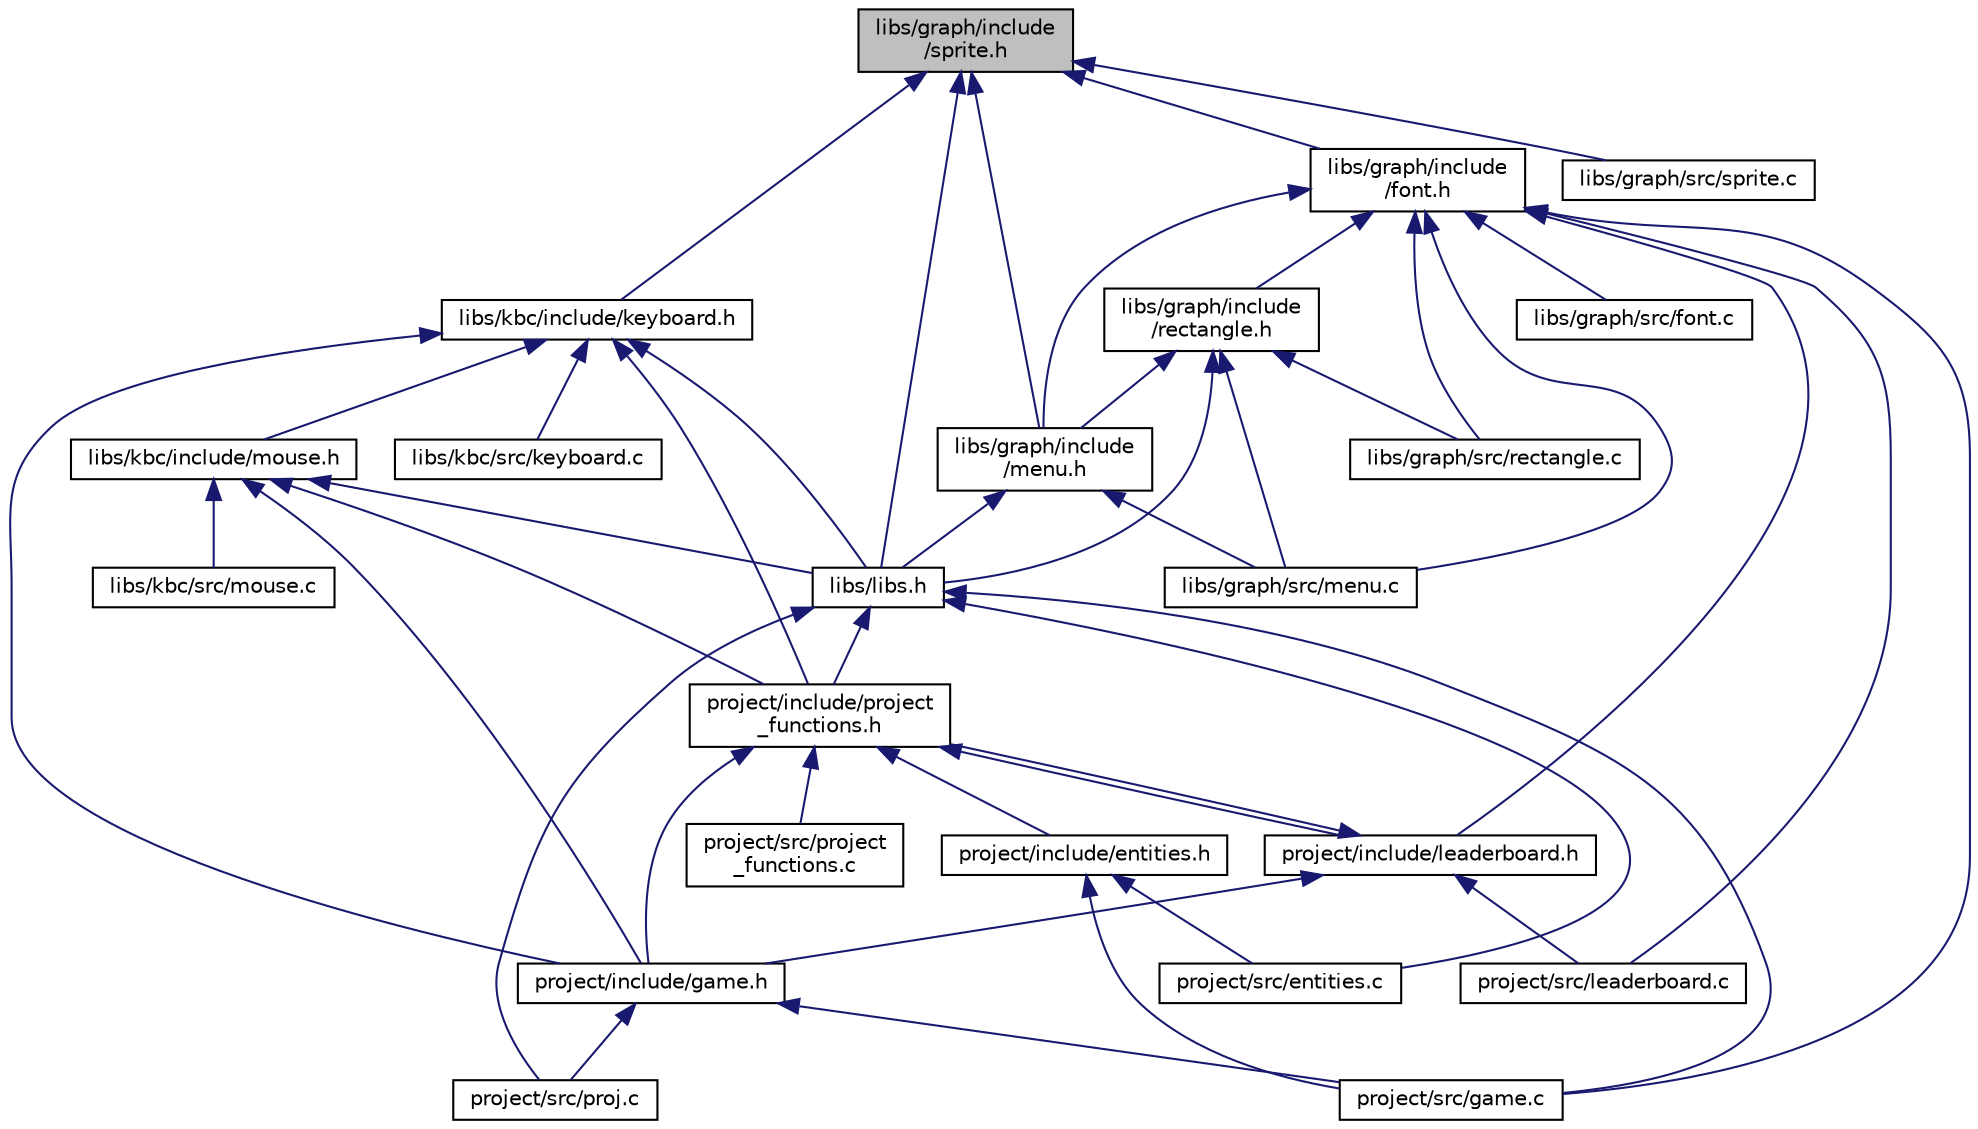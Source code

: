 digraph "libs/graph/include/sprite.h"
{
 // LATEX_PDF_SIZE
  edge [fontname="Helvetica",fontsize="10",labelfontname="Helvetica",labelfontsize="10"];
  node [fontname="Helvetica",fontsize="10",shape=record];
  Node1 [label="libs/graph/include\l/sprite.h",height=0.2,width=0.4,color="black", fillcolor="grey75", style="filled", fontcolor="black",tooltip=" "];
  Node1 -> Node2 [dir="back",color="midnightblue",fontsize="10",style="solid",fontname="Helvetica"];
  Node2 [label="libs/graph/include\l/font.h",height=0.2,width=0.4,color="black", fillcolor="white", style="filled",URL="$font_8h.html",tooltip=" "];
  Node2 -> Node3 [dir="back",color="midnightblue",fontsize="10",style="solid",fontname="Helvetica"];
  Node3 [label="libs/graph/include\l/menu.h",height=0.2,width=0.4,color="black", fillcolor="white", style="filled",URL="$menu_8h.html",tooltip=" "];
  Node3 -> Node4 [dir="back",color="midnightblue",fontsize="10",style="solid",fontname="Helvetica"];
  Node4 [label="libs/graph/src/menu.c",height=0.2,width=0.4,color="black", fillcolor="white", style="filled",URL="$menu_8c.html",tooltip=" "];
  Node3 -> Node5 [dir="back",color="midnightblue",fontsize="10",style="solid",fontname="Helvetica"];
  Node5 [label="libs/libs.h",height=0.2,width=0.4,color="black", fillcolor="white", style="filled",URL="$libs_8h.html",tooltip=" "];
  Node5 -> Node6 [dir="back",color="midnightblue",fontsize="10",style="solid",fontname="Helvetica"];
  Node6 [label="project/include/project\l_functions.h",height=0.2,width=0.4,color="black", fillcolor="white", style="filled",URL="$project__functions_8h.html",tooltip=" "];
  Node6 -> Node7 [dir="back",color="midnightblue",fontsize="10",style="solid",fontname="Helvetica"];
  Node7 [label="project/include/entities.h",height=0.2,width=0.4,color="black", fillcolor="white", style="filled",URL="$entities_8h.html",tooltip=" "];
  Node7 -> Node8 [dir="back",color="midnightblue",fontsize="10",style="solid",fontname="Helvetica"];
  Node8 [label="project/src/entities.c",height=0.2,width=0.4,color="black", fillcolor="white", style="filled",URL="$entities_8c.html",tooltip=" "];
  Node7 -> Node9 [dir="back",color="midnightblue",fontsize="10",style="solid",fontname="Helvetica"];
  Node9 [label="project/src/game.c",height=0.2,width=0.4,color="black", fillcolor="white", style="filled",URL="$game_8c.html",tooltip=" "];
  Node6 -> Node10 [dir="back",color="midnightblue",fontsize="10",style="solid",fontname="Helvetica"];
  Node10 [label="project/include/game.h",height=0.2,width=0.4,color="black", fillcolor="white", style="filled",URL="$game_8h.html",tooltip=" "];
  Node10 -> Node9 [dir="back",color="midnightblue",fontsize="10",style="solid",fontname="Helvetica"];
  Node10 -> Node11 [dir="back",color="midnightblue",fontsize="10",style="solid",fontname="Helvetica"];
  Node11 [label="project/src/proj.c",height=0.2,width=0.4,color="black", fillcolor="white", style="filled",URL="$proj_8c.html",tooltip=" "];
  Node6 -> Node12 [dir="back",color="midnightblue",fontsize="10",style="solid",fontname="Helvetica"];
  Node12 [label="project/include/leaderboard.h",height=0.2,width=0.4,color="black", fillcolor="white", style="filled",URL="$leaderboard_8h.html",tooltip=" "];
  Node12 -> Node10 [dir="back",color="midnightblue",fontsize="10",style="solid",fontname="Helvetica"];
  Node12 -> Node6 [dir="back",color="midnightblue",fontsize="10",style="solid",fontname="Helvetica"];
  Node12 -> Node13 [dir="back",color="midnightblue",fontsize="10",style="solid",fontname="Helvetica"];
  Node13 [label="project/src/leaderboard.c",height=0.2,width=0.4,color="black", fillcolor="white", style="filled",URL="$leaderboard_8c.html",tooltip=" "];
  Node6 -> Node14 [dir="back",color="midnightblue",fontsize="10",style="solid",fontname="Helvetica"];
  Node14 [label="project/src/project\l_functions.c",height=0.2,width=0.4,color="black", fillcolor="white", style="filled",URL="$project__functions_8c.html",tooltip=" "];
  Node5 -> Node8 [dir="back",color="midnightblue",fontsize="10",style="solid",fontname="Helvetica"];
  Node5 -> Node9 [dir="back",color="midnightblue",fontsize="10",style="solid",fontname="Helvetica"];
  Node5 -> Node11 [dir="back",color="midnightblue",fontsize="10",style="solid",fontname="Helvetica"];
  Node2 -> Node15 [dir="back",color="midnightblue",fontsize="10",style="solid",fontname="Helvetica"];
  Node15 [label="libs/graph/include\l/rectangle.h",height=0.2,width=0.4,color="black", fillcolor="white", style="filled",URL="$rectangle_8h.html",tooltip=" "];
  Node15 -> Node3 [dir="back",color="midnightblue",fontsize="10",style="solid",fontname="Helvetica"];
  Node15 -> Node4 [dir="back",color="midnightblue",fontsize="10",style="solid",fontname="Helvetica"];
  Node15 -> Node16 [dir="back",color="midnightblue",fontsize="10",style="solid",fontname="Helvetica"];
  Node16 [label="libs/graph/src/rectangle.c",height=0.2,width=0.4,color="black", fillcolor="white", style="filled",URL="$rectangle_8c.html",tooltip=" "];
  Node15 -> Node5 [dir="back",color="midnightblue",fontsize="10",style="solid",fontname="Helvetica"];
  Node2 -> Node17 [dir="back",color="midnightblue",fontsize="10",style="solid",fontname="Helvetica"];
  Node17 [label="libs/graph/src/font.c",height=0.2,width=0.4,color="black", fillcolor="white", style="filled",URL="$font_8c.html",tooltip=" "];
  Node2 -> Node4 [dir="back",color="midnightblue",fontsize="10",style="solid",fontname="Helvetica"];
  Node2 -> Node16 [dir="back",color="midnightblue",fontsize="10",style="solid",fontname="Helvetica"];
  Node2 -> Node12 [dir="back",color="midnightblue",fontsize="10",style="solid",fontname="Helvetica"];
  Node2 -> Node9 [dir="back",color="midnightblue",fontsize="10",style="solid",fontname="Helvetica"];
  Node2 -> Node13 [dir="back",color="midnightblue",fontsize="10",style="solid",fontname="Helvetica"];
  Node1 -> Node3 [dir="back",color="midnightblue",fontsize="10",style="solid",fontname="Helvetica"];
  Node1 -> Node18 [dir="back",color="midnightblue",fontsize="10",style="solid",fontname="Helvetica"];
  Node18 [label="libs/graph/src/sprite.c",height=0.2,width=0.4,color="black", fillcolor="white", style="filled",URL="$sprite_8c.html",tooltip=" "];
  Node1 -> Node19 [dir="back",color="midnightblue",fontsize="10",style="solid",fontname="Helvetica"];
  Node19 [label="libs/kbc/include/keyboard.h",height=0.2,width=0.4,color="black", fillcolor="white", style="filled",URL="$keyboard_8h.html",tooltip=" "];
  Node19 -> Node20 [dir="back",color="midnightblue",fontsize="10",style="solid",fontname="Helvetica"];
  Node20 [label="libs/kbc/include/mouse.h",height=0.2,width=0.4,color="black", fillcolor="white", style="filled",URL="$mouse_8h.html",tooltip=" "];
  Node20 -> Node21 [dir="back",color="midnightblue",fontsize="10",style="solid",fontname="Helvetica"];
  Node21 [label="libs/kbc/src/mouse.c",height=0.2,width=0.4,color="black", fillcolor="white", style="filled",URL="$mouse_8c.html",tooltip=" "];
  Node20 -> Node5 [dir="back",color="midnightblue",fontsize="10",style="solid",fontname="Helvetica"];
  Node20 -> Node10 [dir="back",color="midnightblue",fontsize="10",style="solid",fontname="Helvetica"];
  Node20 -> Node6 [dir="back",color="midnightblue",fontsize="10",style="solid",fontname="Helvetica"];
  Node19 -> Node22 [dir="back",color="midnightblue",fontsize="10",style="solid",fontname="Helvetica"];
  Node22 [label="libs/kbc/src/keyboard.c",height=0.2,width=0.4,color="black", fillcolor="white", style="filled",URL="$keyboard_8c.html",tooltip=" "];
  Node19 -> Node5 [dir="back",color="midnightblue",fontsize="10",style="solid",fontname="Helvetica"];
  Node19 -> Node10 [dir="back",color="midnightblue",fontsize="10",style="solid",fontname="Helvetica"];
  Node19 -> Node6 [dir="back",color="midnightblue",fontsize="10",style="solid",fontname="Helvetica"];
  Node1 -> Node5 [dir="back",color="midnightblue",fontsize="10",style="solid",fontname="Helvetica"];
}
